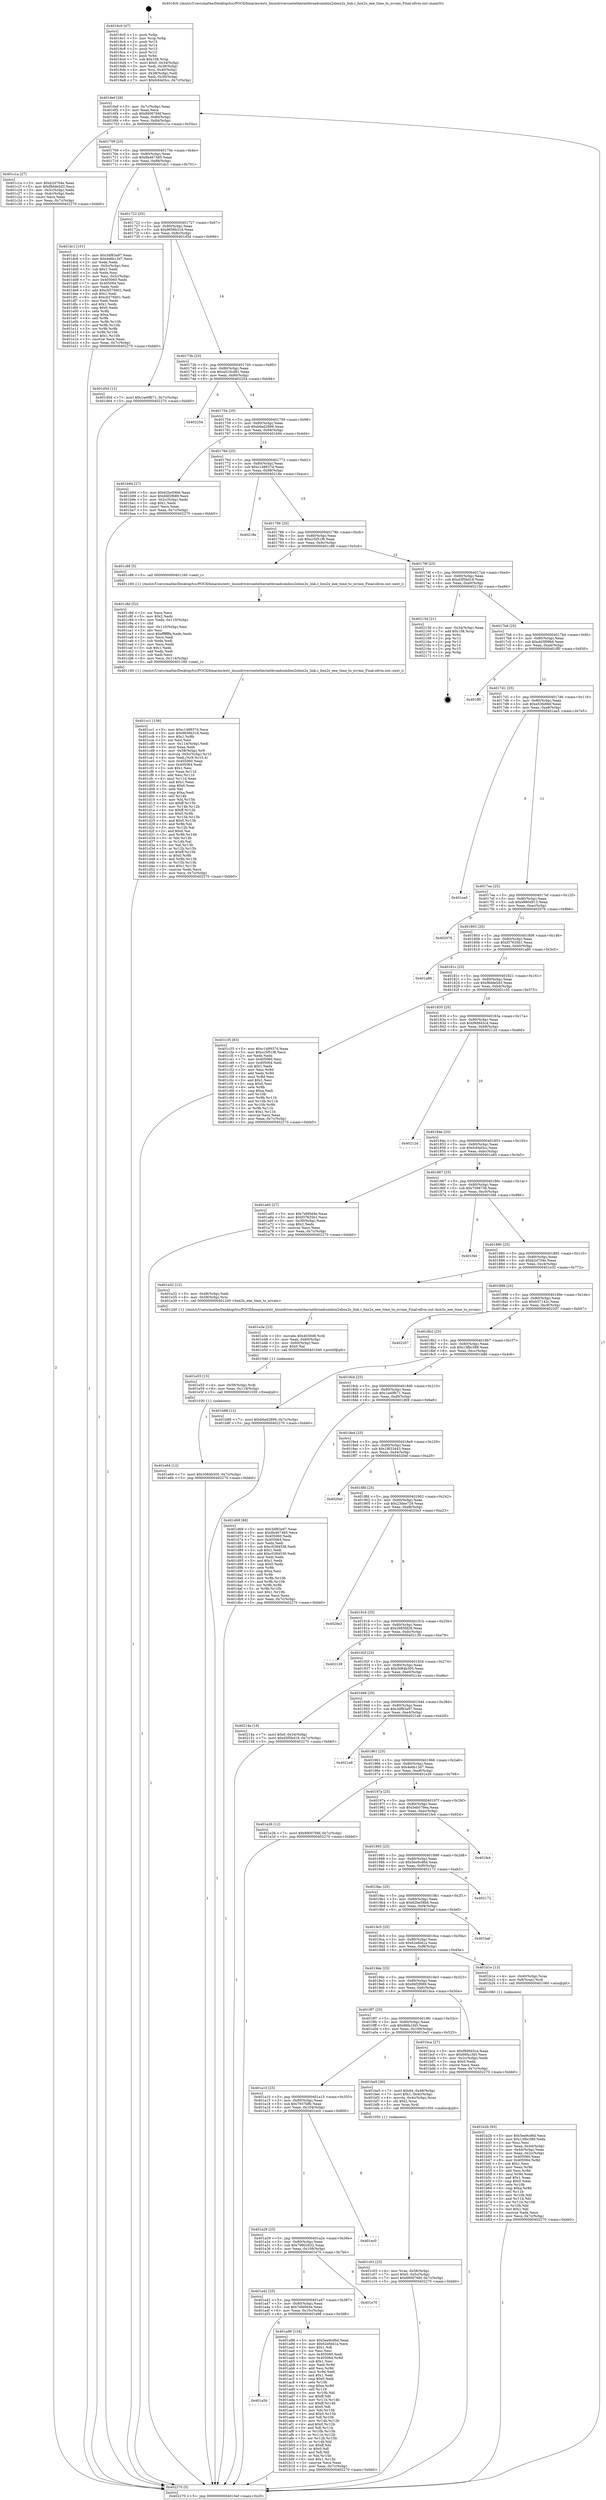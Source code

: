 digraph "0x4016c0" {
  label = "0x4016c0 (/mnt/c/Users/mathe/Desktop/tcc/POCII/binaries/extr_linuxdriversnetethernetbroadcombnx2xbnx2x_link.c_bnx2x_eee_time_to_nvram_Final-ollvm.out::main(0))"
  labelloc = "t"
  node[shape=record]

  Entry [label="",width=0.3,height=0.3,shape=circle,fillcolor=black,style=filled]
  "0x4016ef" [label="{
     0x4016ef [26]\l
     | [instrs]\l
     &nbsp;&nbsp;0x4016ef \<+3\>: mov -0x7c(%rbp),%eax\l
     &nbsp;&nbsp;0x4016f2 \<+2\>: mov %eax,%ecx\l
     &nbsp;&nbsp;0x4016f4 \<+6\>: sub $0x8900766f,%ecx\l
     &nbsp;&nbsp;0x4016fa \<+3\>: mov %eax,-0x80(%rbp)\l
     &nbsp;&nbsp;0x4016fd \<+6\>: mov %ecx,-0x84(%rbp)\l
     &nbsp;&nbsp;0x401703 \<+6\>: je 0000000000401c1a \<main+0x55a\>\l
  }"]
  "0x401c1a" [label="{
     0x401c1a [27]\l
     | [instrs]\l
     &nbsp;&nbsp;0x401c1a \<+5\>: mov $0xb2d704e,%eax\l
     &nbsp;&nbsp;0x401c1f \<+5\>: mov $0xf8dde5d3,%ecx\l
     &nbsp;&nbsp;0x401c24 \<+3\>: mov -0x5c(%rbp),%edx\l
     &nbsp;&nbsp;0x401c27 \<+3\>: cmp -0x4c(%rbp),%edx\l
     &nbsp;&nbsp;0x401c2a \<+3\>: cmovl %ecx,%eax\l
     &nbsp;&nbsp;0x401c2d \<+3\>: mov %eax,-0x7c(%rbp)\l
     &nbsp;&nbsp;0x401c30 \<+5\>: jmp 0000000000402270 \<main+0xbb0\>\l
  }"]
  "0x401709" [label="{
     0x401709 [25]\l
     | [instrs]\l
     &nbsp;&nbsp;0x401709 \<+5\>: jmp 000000000040170e \<main+0x4e\>\l
     &nbsp;&nbsp;0x40170e \<+3\>: mov -0x80(%rbp),%eax\l
     &nbsp;&nbsp;0x401711 \<+5\>: sub $0x8b467485,%eax\l
     &nbsp;&nbsp;0x401716 \<+6\>: mov %eax,-0x88(%rbp)\l
     &nbsp;&nbsp;0x40171c \<+6\>: je 0000000000401dc1 \<main+0x701\>\l
  }"]
  Exit [label="",width=0.3,height=0.3,shape=circle,fillcolor=black,style=filled,peripheries=2]
  "0x401dc1" [label="{
     0x401dc1 [101]\l
     | [instrs]\l
     &nbsp;&nbsp;0x401dc1 \<+5\>: mov $0x3df83a97,%eax\l
     &nbsp;&nbsp;0x401dc6 \<+5\>: mov $0x4e6b13d7,%ecx\l
     &nbsp;&nbsp;0x401dcb \<+2\>: xor %edx,%edx\l
     &nbsp;&nbsp;0x401dcd \<+3\>: mov -0x5c(%rbp),%esi\l
     &nbsp;&nbsp;0x401dd0 \<+3\>: sub $0x1,%edx\l
     &nbsp;&nbsp;0x401dd3 \<+2\>: sub %edx,%esi\l
     &nbsp;&nbsp;0x401dd5 \<+3\>: mov %esi,-0x5c(%rbp)\l
     &nbsp;&nbsp;0x401dd8 \<+7\>: mov 0x405060,%edx\l
     &nbsp;&nbsp;0x401ddf \<+7\>: mov 0x405064,%esi\l
     &nbsp;&nbsp;0x401de6 \<+2\>: mov %edx,%edi\l
     &nbsp;&nbsp;0x401de8 \<+6\>: add $0xcb579401,%edi\l
     &nbsp;&nbsp;0x401dee \<+3\>: sub $0x1,%edi\l
     &nbsp;&nbsp;0x401df1 \<+6\>: sub $0xcb579401,%edi\l
     &nbsp;&nbsp;0x401df7 \<+3\>: imul %edi,%edx\l
     &nbsp;&nbsp;0x401dfa \<+3\>: and $0x1,%edx\l
     &nbsp;&nbsp;0x401dfd \<+3\>: cmp $0x0,%edx\l
     &nbsp;&nbsp;0x401e00 \<+4\>: sete %r8b\l
     &nbsp;&nbsp;0x401e04 \<+3\>: cmp $0xa,%esi\l
     &nbsp;&nbsp;0x401e07 \<+4\>: setl %r9b\l
     &nbsp;&nbsp;0x401e0b \<+3\>: mov %r8b,%r10b\l
     &nbsp;&nbsp;0x401e0e \<+3\>: and %r9b,%r10b\l
     &nbsp;&nbsp;0x401e11 \<+3\>: xor %r9b,%r8b\l
     &nbsp;&nbsp;0x401e14 \<+3\>: or %r8b,%r10b\l
     &nbsp;&nbsp;0x401e17 \<+4\>: test $0x1,%r10b\l
     &nbsp;&nbsp;0x401e1b \<+3\>: cmovne %ecx,%eax\l
     &nbsp;&nbsp;0x401e1e \<+3\>: mov %eax,-0x7c(%rbp)\l
     &nbsp;&nbsp;0x401e21 \<+5\>: jmp 0000000000402270 \<main+0xbb0\>\l
  }"]
  "0x401722" [label="{
     0x401722 [25]\l
     | [instrs]\l
     &nbsp;&nbsp;0x401722 \<+5\>: jmp 0000000000401727 \<main+0x67\>\l
     &nbsp;&nbsp;0x401727 \<+3\>: mov -0x80(%rbp),%eax\l
     &nbsp;&nbsp;0x40172a \<+5\>: sub $0x9656b316,%eax\l
     &nbsp;&nbsp;0x40172f \<+6\>: mov %eax,-0x8c(%rbp)\l
     &nbsp;&nbsp;0x401735 \<+6\>: je 0000000000401d5d \<main+0x69d\>\l
  }"]
  "0x401e64" [label="{
     0x401e64 [12]\l
     | [instrs]\l
     &nbsp;&nbsp;0x401e64 \<+7\>: movl $0x3084b305,-0x7c(%rbp)\l
     &nbsp;&nbsp;0x401e6b \<+5\>: jmp 0000000000402270 \<main+0xbb0\>\l
  }"]
  "0x401d5d" [label="{
     0x401d5d [12]\l
     | [instrs]\l
     &nbsp;&nbsp;0x401d5d \<+7\>: movl $0x1ae0fb71,-0x7c(%rbp)\l
     &nbsp;&nbsp;0x401d64 \<+5\>: jmp 0000000000402270 \<main+0xbb0\>\l
  }"]
  "0x40173b" [label="{
     0x40173b [25]\l
     | [instrs]\l
     &nbsp;&nbsp;0x40173b \<+5\>: jmp 0000000000401740 \<main+0x80\>\l
     &nbsp;&nbsp;0x401740 \<+3\>: mov -0x80(%rbp),%eax\l
     &nbsp;&nbsp;0x401743 \<+5\>: sub $0xa510cd81,%eax\l
     &nbsp;&nbsp;0x401748 \<+6\>: mov %eax,-0x90(%rbp)\l
     &nbsp;&nbsp;0x40174e \<+6\>: je 0000000000402254 \<main+0xb94\>\l
  }"]
  "0x401e55" [label="{
     0x401e55 [15]\l
     | [instrs]\l
     &nbsp;&nbsp;0x401e55 \<+4\>: mov -0x58(%rbp),%rdi\l
     &nbsp;&nbsp;0x401e59 \<+6\>: mov %eax,-0x118(%rbp)\l
     &nbsp;&nbsp;0x401e5f \<+5\>: call 0000000000401030 \<free@plt\>\l
     | [calls]\l
     &nbsp;&nbsp;0x401030 \{1\} (unknown)\l
  }"]
  "0x402254" [label="{
     0x402254\l
  }", style=dashed]
  "0x401754" [label="{
     0x401754 [25]\l
     | [instrs]\l
     &nbsp;&nbsp;0x401754 \<+5\>: jmp 0000000000401759 \<main+0x99\>\l
     &nbsp;&nbsp;0x401759 \<+3\>: mov -0x80(%rbp),%eax\l
     &nbsp;&nbsp;0x40175c \<+5\>: sub $0xb6ad2899,%eax\l
     &nbsp;&nbsp;0x401761 \<+6\>: mov %eax,-0x94(%rbp)\l
     &nbsp;&nbsp;0x401767 \<+6\>: je 0000000000401b94 \<main+0x4d4\>\l
  }"]
  "0x401e3e" [label="{
     0x401e3e [23]\l
     | [instrs]\l
     &nbsp;&nbsp;0x401e3e \<+10\>: movabs $0x4030d6,%rdi\l
     &nbsp;&nbsp;0x401e48 \<+3\>: mov %eax,-0x60(%rbp)\l
     &nbsp;&nbsp;0x401e4b \<+3\>: mov -0x60(%rbp),%esi\l
     &nbsp;&nbsp;0x401e4e \<+2\>: mov $0x0,%al\l
     &nbsp;&nbsp;0x401e50 \<+5\>: call 0000000000401040 \<printf@plt\>\l
     | [calls]\l
     &nbsp;&nbsp;0x401040 \{1\} (unknown)\l
  }"]
  "0x401b94" [label="{
     0x401b94 [27]\l
     | [instrs]\l
     &nbsp;&nbsp;0x401b94 \<+5\>: mov $0x62be58b6,%eax\l
     &nbsp;&nbsp;0x401b99 \<+5\>: mov $0x66f2f689,%ecx\l
     &nbsp;&nbsp;0x401b9e \<+3\>: mov -0x2c(%rbp),%edx\l
     &nbsp;&nbsp;0x401ba1 \<+3\>: cmp $0x1,%edx\l
     &nbsp;&nbsp;0x401ba4 \<+3\>: cmovl %ecx,%eax\l
     &nbsp;&nbsp;0x401ba7 \<+3\>: mov %eax,-0x7c(%rbp)\l
     &nbsp;&nbsp;0x401baa \<+5\>: jmp 0000000000402270 \<main+0xbb0\>\l
  }"]
  "0x40176d" [label="{
     0x40176d [25]\l
     | [instrs]\l
     &nbsp;&nbsp;0x40176d \<+5\>: jmp 0000000000401772 \<main+0xb2\>\l
     &nbsp;&nbsp;0x401772 \<+3\>: mov -0x80(%rbp),%eax\l
     &nbsp;&nbsp;0x401775 \<+5\>: sub $0xc148937d,%eax\l
     &nbsp;&nbsp;0x40177a \<+6\>: mov %eax,-0x98(%rbp)\l
     &nbsp;&nbsp;0x401780 \<+6\>: je 000000000040218e \<main+0xace\>\l
  }"]
  "0x401cc1" [label="{
     0x401cc1 [156]\l
     | [instrs]\l
     &nbsp;&nbsp;0x401cc1 \<+5\>: mov $0xc148937d,%ecx\l
     &nbsp;&nbsp;0x401cc6 \<+5\>: mov $0x9656b316,%edx\l
     &nbsp;&nbsp;0x401ccb \<+3\>: mov $0x1,%r8b\l
     &nbsp;&nbsp;0x401cce \<+2\>: xor %esi,%esi\l
     &nbsp;&nbsp;0x401cd0 \<+6\>: mov -0x114(%rbp),%edi\l
     &nbsp;&nbsp;0x401cd6 \<+3\>: imul %eax,%edi\l
     &nbsp;&nbsp;0x401cd9 \<+4\>: mov -0x58(%rbp),%r9\l
     &nbsp;&nbsp;0x401cdd \<+4\>: movslq -0x5c(%rbp),%r10\l
     &nbsp;&nbsp;0x401ce1 \<+4\>: mov %edi,(%r9,%r10,4)\l
     &nbsp;&nbsp;0x401ce5 \<+7\>: mov 0x405060,%eax\l
     &nbsp;&nbsp;0x401cec \<+7\>: mov 0x405064,%edi\l
     &nbsp;&nbsp;0x401cf3 \<+3\>: sub $0x1,%esi\l
     &nbsp;&nbsp;0x401cf6 \<+3\>: mov %eax,%r11d\l
     &nbsp;&nbsp;0x401cf9 \<+3\>: add %esi,%r11d\l
     &nbsp;&nbsp;0x401cfc \<+4\>: imul %r11d,%eax\l
     &nbsp;&nbsp;0x401d00 \<+3\>: and $0x1,%eax\l
     &nbsp;&nbsp;0x401d03 \<+3\>: cmp $0x0,%eax\l
     &nbsp;&nbsp;0x401d06 \<+3\>: sete %bl\l
     &nbsp;&nbsp;0x401d09 \<+3\>: cmp $0xa,%edi\l
     &nbsp;&nbsp;0x401d0c \<+4\>: setl %r14b\l
     &nbsp;&nbsp;0x401d10 \<+3\>: mov %bl,%r15b\l
     &nbsp;&nbsp;0x401d13 \<+4\>: xor $0xff,%r15b\l
     &nbsp;&nbsp;0x401d17 \<+3\>: mov %r14b,%r12b\l
     &nbsp;&nbsp;0x401d1a \<+4\>: xor $0xff,%r12b\l
     &nbsp;&nbsp;0x401d1e \<+4\>: xor $0x0,%r8b\l
     &nbsp;&nbsp;0x401d22 \<+3\>: mov %r15b,%r13b\l
     &nbsp;&nbsp;0x401d25 \<+4\>: and $0x0,%r13b\l
     &nbsp;&nbsp;0x401d29 \<+3\>: and %r8b,%bl\l
     &nbsp;&nbsp;0x401d2c \<+3\>: mov %r12b,%al\l
     &nbsp;&nbsp;0x401d2f \<+2\>: and $0x0,%al\l
     &nbsp;&nbsp;0x401d31 \<+3\>: and %r8b,%r14b\l
     &nbsp;&nbsp;0x401d34 \<+3\>: or %bl,%r13b\l
     &nbsp;&nbsp;0x401d37 \<+3\>: or %r14b,%al\l
     &nbsp;&nbsp;0x401d3a \<+3\>: xor %al,%r13b\l
     &nbsp;&nbsp;0x401d3d \<+3\>: or %r12b,%r15b\l
     &nbsp;&nbsp;0x401d40 \<+4\>: xor $0xff,%r15b\l
     &nbsp;&nbsp;0x401d44 \<+4\>: or $0x0,%r8b\l
     &nbsp;&nbsp;0x401d48 \<+3\>: and %r8b,%r15b\l
     &nbsp;&nbsp;0x401d4b \<+3\>: or %r15b,%r13b\l
     &nbsp;&nbsp;0x401d4e \<+4\>: test $0x1,%r13b\l
     &nbsp;&nbsp;0x401d52 \<+3\>: cmovne %edx,%ecx\l
     &nbsp;&nbsp;0x401d55 \<+3\>: mov %ecx,-0x7c(%rbp)\l
     &nbsp;&nbsp;0x401d58 \<+5\>: jmp 0000000000402270 \<main+0xbb0\>\l
  }"]
  "0x40218e" [label="{
     0x40218e\l
  }", style=dashed]
  "0x401786" [label="{
     0x401786 [25]\l
     | [instrs]\l
     &nbsp;&nbsp;0x401786 \<+5\>: jmp 000000000040178b \<main+0xcb\>\l
     &nbsp;&nbsp;0x40178b \<+3\>: mov -0x80(%rbp),%eax\l
     &nbsp;&nbsp;0x40178e \<+5\>: sub $0xcc5f51f8,%eax\l
     &nbsp;&nbsp;0x401793 \<+6\>: mov %eax,-0x9c(%rbp)\l
     &nbsp;&nbsp;0x401799 \<+6\>: je 0000000000401c88 \<main+0x5c8\>\l
  }"]
  "0x401c8d" [label="{
     0x401c8d [52]\l
     | [instrs]\l
     &nbsp;&nbsp;0x401c8d \<+2\>: xor %ecx,%ecx\l
     &nbsp;&nbsp;0x401c8f \<+5\>: mov $0x2,%edx\l
     &nbsp;&nbsp;0x401c94 \<+6\>: mov %edx,-0x110(%rbp)\l
     &nbsp;&nbsp;0x401c9a \<+1\>: cltd\l
     &nbsp;&nbsp;0x401c9b \<+6\>: mov -0x110(%rbp),%esi\l
     &nbsp;&nbsp;0x401ca1 \<+2\>: idiv %esi\l
     &nbsp;&nbsp;0x401ca3 \<+6\>: imul $0xfffffffe,%edx,%edx\l
     &nbsp;&nbsp;0x401ca9 \<+2\>: mov %ecx,%edi\l
     &nbsp;&nbsp;0x401cab \<+2\>: sub %edx,%edi\l
     &nbsp;&nbsp;0x401cad \<+2\>: mov %ecx,%edx\l
     &nbsp;&nbsp;0x401caf \<+3\>: sub $0x1,%edx\l
     &nbsp;&nbsp;0x401cb2 \<+2\>: add %edx,%edi\l
     &nbsp;&nbsp;0x401cb4 \<+2\>: sub %edi,%ecx\l
     &nbsp;&nbsp;0x401cb6 \<+6\>: mov %ecx,-0x114(%rbp)\l
     &nbsp;&nbsp;0x401cbc \<+5\>: call 0000000000401160 \<next_i\>\l
     | [calls]\l
     &nbsp;&nbsp;0x401160 \{1\} (/mnt/c/Users/mathe/Desktop/tcc/POCII/binaries/extr_linuxdriversnetethernetbroadcombnx2xbnx2x_link.c_bnx2x_eee_time_to_nvram_Final-ollvm.out::next_i)\l
  }"]
  "0x401c88" [label="{
     0x401c88 [5]\l
     | [instrs]\l
     &nbsp;&nbsp;0x401c88 \<+5\>: call 0000000000401160 \<next_i\>\l
     | [calls]\l
     &nbsp;&nbsp;0x401160 \{1\} (/mnt/c/Users/mathe/Desktop/tcc/POCII/binaries/extr_linuxdriversnetethernetbroadcombnx2xbnx2x_link.c_bnx2x_eee_time_to_nvram_Final-ollvm.out::next_i)\l
  }"]
  "0x40179f" [label="{
     0x40179f [25]\l
     | [instrs]\l
     &nbsp;&nbsp;0x40179f \<+5\>: jmp 00000000004017a4 \<main+0xe4\>\l
     &nbsp;&nbsp;0x4017a4 \<+3\>: mov -0x80(%rbp),%eax\l
     &nbsp;&nbsp;0x4017a7 \<+5\>: sub $0xd3f5bd18,%eax\l
     &nbsp;&nbsp;0x4017ac \<+6\>: mov %eax,-0xa0(%rbp)\l
     &nbsp;&nbsp;0x4017b2 \<+6\>: je 000000000040215d \<main+0xa9d\>\l
  }"]
  "0x401c03" [label="{
     0x401c03 [23]\l
     | [instrs]\l
     &nbsp;&nbsp;0x401c03 \<+4\>: mov %rax,-0x58(%rbp)\l
     &nbsp;&nbsp;0x401c07 \<+7\>: movl $0x0,-0x5c(%rbp)\l
     &nbsp;&nbsp;0x401c0e \<+7\>: movl $0x8900766f,-0x7c(%rbp)\l
     &nbsp;&nbsp;0x401c15 \<+5\>: jmp 0000000000402270 \<main+0xbb0\>\l
  }"]
  "0x40215d" [label="{
     0x40215d [21]\l
     | [instrs]\l
     &nbsp;&nbsp;0x40215d \<+3\>: mov -0x34(%rbp),%eax\l
     &nbsp;&nbsp;0x402160 \<+7\>: add $0x108,%rsp\l
     &nbsp;&nbsp;0x402167 \<+1\>: pop %rbx\l
     &nbsp;&nbsp;0x402168 \<+2\>: pop %r12\l
     &nbsp;&nbsp;0x40216a \<+2\>: pop %r13\l
     &nbsp;&nbsp;0x40216c \<+2\>: pop %r14\l
     &nbsp;&nbsp;0x40216e \<+2\>: pop %r15\l
     &nbsp;&nbsp;0x402170 \<+1\>: pop %rbp\l
     &nbsp;&nbsp;0x402171 \<+1\>: ret\l
  }"]
  "0x4017b8" [label="{
     0x4017b8 [25]\l
     | [instrs]\l
     &nbsp;&nbsp;0x4017b8 \<+5\>: jmp 00000000004017bd \<main+0xfd\>\l
     &nbsp;&nbsp;0x4017bd \<+3\>: mov -0x80(%rbp),%eax\l
     &nbsp;&nbsp;0x4017c0 \<+5\>: sub $0xdd3f98b6,%eax\l
     &nbsp;&nbsp;0x4017c5 \<+6\>: mov %eax,-0xa4(%rbp)\l
     &nbsp;&nbsp;0x4017cb \<+6\>: je 0000000000401ff0 \<main+0x930\>\l
  }"]
  "0x401b2b" [label="{
     0x401b2b [93]\l
     | [instrs]\l
     &nbsp;&nbsp;0x401b2b \<+5\>: mov $0x5ee9cd6d,%ecx\l
     &nbsp;&nbsp;0x401b30 \<+5\>: mov $0x13fbc389,%edx\l
     &nbsp;&nbsp;0x401b35 \<+2\>: xor %esi,%esi\l
     &nbsp;&nbsp;0x401b37 \<+3\>: mov %eax,-0x44(%rbp)\l
     &nbsp;&nbsp;0x401b3a \<+3\>: mov -0x44(%rbp),%eax\l
     &nbsp;&nbsp;0x401b3d \<+3\>: mov %eax,-0x2c(%rbp)\l
     &nbsp;&nbsp;0x401b40 \<+7\>: mov 0x405060,%eax\l
     &nbsp;&nbsp;0x401b47 \<+8\>: mov 0x405064,%r8d\l
     &nbsp;&nbsp;0x401b4f \<+3\>: sub $0x1,%esi\l
     &nbsp;&nbsp;0x401b52 \<+3\>: mov %eax,%r9d\l
     &nbsp;&nbsp;0x401b55 \<+3\>: add %esi,%r9d\l
     &nbsp;&nbsp;0x401b58 \<+4\>: imul %r9d,%eax\l
     &nbsp;&nbsp;0x401b5c \<+3\>: and $0x1,%eax\l
     &nbsp;&nbsp;0x401b5f \<+3\>: cmp $0x0,%eax\l
     &nbsp;&nbsp;0x401b62 \<+4\>: sete %r10b\l
     &nbsp;&nbsp;0x401b66 \<+4\>: cmp $0xa,%r8d\l
     &nbsp;&nbsp;0x401b6a \<+4\>: setl %r11b\l
     &nbsp;&nbsp;0x401b6e \<+3\>: mov %r10b,%bl\l
     &nbsp;&nbsp;0x401b71 \<+3\>: and %r11b,%bl\l
     &nbsp;&nbsp;0x401b74 \<+3\>: xor %r11b,%r10b\l
     &nbsp;&nbsp;0x401b77 \<+3\>: or %r10b,%bl\l
     &nbsp;&nbsp;0x401b7a \<+3\>: test $0x1,%bl\l
     &nbsp;&nbsp;0x401b7d \<+3\>: cmovne %edx,%ecx\l
     &nbsp;&nbsp;0x401b80 \<+3\>: mov %ecx,-0x7c(%rbp)\l
     &nbsp;&nbsp;0x401b83 \<+5\>: jmp 0000000000402270 \<main+0xbb0\>\l
  }"]
  "0x401ff0" [label="{
     0x401ff0\l
  }", style=dashed]
  "0x4017d1" [label="{
     0x4017d1 [25]\l
     | [instrs]\l
     &nbsp;&nbsp;0x4017d1 \<+5\>: jmp 00000000004017d6 \<main+0x116\>\l
     &nbsp;&nbsp;0x4017d6 \<+3\>: mov -0x80(%rbp),%eax\l
     &nbsp;&nbsp;0x4017d9 \<+5\>: sub $0xe536d9ef,%eax\l
     &nbsp;&nbsp;0x4017de \<+6\>: mov %eax,-0xa8(%rbp)\l
     &nbsp;&nbsp;0x4017e4 \<+6\>: je 0000000000401ea5 \<main+0x7e5\>\l
  }"]
  "0x401a5b" [label="{
     0x401a5b\l
  }", style=dashed]
  "0x401ea5" [label="{
     0x401ea5\l
  }", style=dashed]
  "0x4017ea" [label="{
     0x4017ea [25]\l
     | [instrs]\l
     &nbsp;&nbsp;0x4017ea \<+5\>: jmp 00000000004017ef \<main+0x12f\>\l
     &nbsp;&nbsp;0x4017ef \<+3\>: mov -0x80(%rbp),%eax\l
     &nbsp;&nbsp;0x4017f2 \<+5\>: sub $0xe980d913,%eax\l
     &nbsp;&nbsp;0x4017f7 \<+6\>: mov %eax,-0xac(%rbp)\l
     &nbsp;&nbsp;0x4017fd \<+6\>: je 0000000000402076 \<main+0x9b6\>\l
  }"]
  "0x401a98" [label="{
     0x401a98 [134]\l
     | [instrs]\l
     &nbsp;&nbsp;0x401a98 \<+5\>: mov $0x5ee9cd6d,%eax\l
     &nbsp;&nbsp;0x401a9d \<+5\>: mov $0x62efd41a,%ecx\l
     &nbsp;&nbsp;0x401aa2 \<+2\>: mov $0x1,%dl\l
     &nbsp;&nbsp;0x401aa4 \<+2\>: xor %esi,%esi\l
     &nbsp;&nbsp;0x401aa6 \<+7\>: mov 0x405060,%edi\l
     &nbsp;&nbsp;0x401aad \<+8\>: mov 0x405064,%r8d\l
     &nbsp;&nbsp;0x401ab5 \<+3\>: sub $0x1,%esi\l
     &nbsp;&nbsp;0x401ab8 \<+3\>: mov %edi,%r9d\l
     &nbsp;&nbsp;0x401abb \<+3\>: add %esi,%r9d\l
     &nbsp;&nbsp;0x401abe \<+4\>: imul %r9d,%edi\l
     &nbsp;&nbsp;0x401ac2 \<+3\>: and $0x1,%edi\l
     &nbsp;&nbsp;0x401ac5 \<+3\>: cmp $0x0,%edi\l
     &nbsp;&nbsp;0x401ac8 \<+4\>: sete %r10b\l
     &nbsp;&nbsp;0x401acc \<+4\>: cmp $0xa,%r8d\l
     &nbsp;&nbsp;0x401ad0 \<+4\>: setl %r11b\l
     &nbsp;&nbsp;0x401ad4 \<+3\>: mov %r10b,%bl\l
     &nbsp;&nbsp;0x401ad7 \<+3\>: xor $0xff,%bl\l
     &nbsp;&nbsp;0x401ada \<+3\>: mov %r11b,%r14b\l
     &nbsp;&nbsp;0x401add \<+4\>: xor $0xff,%r14b\l
     &nbsp;&nbsp;0x401ae1 \<+3\>: xor $0x0,%dl\l
     &nbsp;&nbsp;0x401ae4 \<+3\>: mov %bl,%r15b\l
     &nbsp;&nbsp;0x401ae7 \<+4\>: and $0x0,%r15b\l
     &nbsp;&nbsp;0x401aeb \<+3\>: and %dl,%r10b\l
     &nbsp;&nbsp;0x401aee \<+3\>: mov %r14b,%r12b\l
     &nbsp;&nbsp;0x401af1 \<+4\>: and $0x0,%r12b\l
     &nbsp;&nbsp;0x401af5 \<+3\>: and %dl,%r11b\l
     &nbsp;&nbsp;0x401af8 \<+3\>: or %r10b,%r15b\l
     &nbsp;&nbsp;0x401afb \<+3\>: or %r11b,%r12b\l
     &nbsp;&nbsp;0x401afe \<+3\>: xor %r12b,%r15b\l
     &nbsp;&nbsp;0x401b01 \<+3\>: or %r14b,%bl\l
     &nbsp;&nbsp;0x401b04 \<+3\>: xor $0xff,%bl\l
     &nbsp;&nbsp;0x401b07 \<+3\>: or $0x0,%dl\l
     &nbsp;&nbsp;0x401b0a \<+2\>: and %dl,%bl\l
     &nbsp;&nbsp;0x401b0c \<+3\>: or %bl,%r15b\l
     &nbsp;&nbsp;0x401b0f \<+4\>: test $0x1,%r15b\l
     &nbsp;&nbsp;0x401b13 \<+3\>: cmovne %ecx,%eax\l
     &nbsp;&nbsp;0x401b16 \<+3\>: mov %eax,-0x7c(%rbp)\l
     &nbsp;&nbsp;0x401b19 \<+5\>: jmp 0000000000402270 \<main+0xbb0\>\l
  }"]
  "0x402076" [label="{
     0x402076\l
  }", style=dashed]
  "0x401803" [label="{
     0x401803 [25]\l
     | [instrs]\l
     &nbsp;&nbsp;0x401803 \<+5\>: jmp 0000000000401808 \<main+0x148\>\l
     &nbsp;&nbsp;0x401808 \<+3\>: mov -0x80(%rbp),%eax\l
     &nbsp;&nbsp;0x40180b \<+5\>: sub $0xf37635b1,%eax\l
     &nbsp;&nbsp;0x401810 \<+6\>: mov %eax,-0xb0(%rbp)\l
     &nbsp;&nbsp;0x401816 \<+6\>: je 0000000000401a80 \<main+0x3c0\>\l
  }"]
  "0x401a42" [label="{
     0x401a42 [25]\l
     | [instrs]\l
     &nbsp;&nbsp;0x401a42 \<+5\>: jmp 0000000000401a47 \<main+0x387\>\l
     &nbsp;&nbsp;0x401a47 \<+3\>: mov -0x80(%rbp),%eax\l
     &nbsp;&nbsp;0x401a4a \<+5\>: sub $0x7efd0d4e,%eax\l
     &nbsp;&nbsp;0x401a4f \<+6\>: mov %eax,-0x10c(%rbp)\l
     &nbsp;&nbsp;0x401a55 \<+6\>: je 0000000000401a98 \<main+0x3d8\>\l
  }"]
  "0x401a80" [label="{
     0x401a80\l
  }", style=dashed]
  "0x40181c" [label="{
     0x40181c [25]\l
     | [instrs]\l
     &nbsp;&nbsp;0x40181c \<+5\>: jmp 0000000000401821 \<main+0x161\>\l
     &nbsp;&nbsp;0x401821 \<+3\>: mov -0x80(%rbp),%eax\l
     &nbsp;&nbsp;0x401824 \<+5\>: sub $0xf8dde5d3,%eax\l
     &nbsp;&nbsp;0x401829 \<+6\>: mov %eax,-0xb4(%rbp)\l
     &nbsp;&nbsp;0x40182f \<+6\>: je 0000000000401c35 \<main+0x575\>\l
  }"]
  "0x401e70" [label="{
     0x401e70\l
  }", style=dashed]
  "0x401c35" [label="{
     0x401c35 [83]\l
     | [instrs]\l
     &nbsp;&nbsp;0x401c35 \<+5\>: mov $0xc148937d,%eax\l
     &nbsp;&nbsp;0x401c3a \<+5\>: mov $0xcc5f51f8,%ecx\l
     &nbsp;&nbsp;0x401c3f \<+2\>: xor %edx,%edx\l
     &nbsp;&nbsp;0x401c41 \<+7\>: mov 0x405060,%esi\l
     &nbsp;&nbsp;0x401c48 \<+7\>: mov 0x405064,%edi\l
     &nbsp;&nbsp;0x401c4f \<+3\>: sub $0x1,%edx\l
     &nbsp;&nbsp;0x401c52 \<+3\>: mov %esi,%r8d\l
     &nbsp;&nbsp;0x401c55 \<+3\>: add %edx,%r8d\l
     &nbsp;&nbsp;0x401c58 \<+4\>: imul %r8d,%esi\l
     &nbsp;&nbsp;0x401c5c \<+3\>: and $0x1,%esi\l
     &nbsp;&nbsp;0x401c5f \<+3\>: cmp $0x0,%esi\l
     &nbsp;&nbsp;0x401c62 \<+4\>: sete %r9b\l
     &nbsp;&nbsp;0x401c66 \<+3\>: cmp $0xa,%edi\l
     &nbsp;&nbsp;0x401c69 \<+4\>: setl %r10b\l
     &nbsp;&nbsp;0x401c6d \<+3\>: mov %r9b,%r11b\l
     &nbsp;&nbsp;0x401c70 \<+3\>: and %r10b,%r11b\l
     &nbsp;&nbsp;0x401c73 \<+3\>: xor %r10b,%r9b\l
     &nbsp;&nbsp;0x401c76 \<+3\>: or %r9b,%r11b\l
     &nbsp;&nbsp;0x401c79 \<+4\>: test $0x1,%r11b\l
     &nbsp;&nbsp;0x401c7d \<+3\>: cmovne %ecx,%eax\l
     &nbsp;&nbsp;0x401c80 \<+3\>: mov %eax,-0x7c(%rbp)\l
     &nbsp;&nbsp;0x401c83 \<+5\>: jmp 0000000000402270 \<main+0xbb0\>\l
  }"]
  "0x401835" [label="{
     0x401835 [25]\l
     | [instrs]\l
     &nbsp;&nbsp;0x401835 \<+5\>: jmp 000000000040183a \<main+0x17a\>\l
     &nbsp;&nbsp;0x40183a \<+3\>: mov -0x80(%rbp),%eax\l
     &nbsp;&nbsp;0x40183d \<+5\>: sub $0xf9d945c4,%eax\l
     &nbsp;&nbsp;0x401842 \<+6\>: mov %eax,-0xb8(%rbp)\l
     &nbsp;&nbsp;0x401848 \<+6\>: je 000000000040212d \<main+0xa6d\>\l
  }"]
  "0x401a29" [label="{
     0x401a29 [25]\l
     | [instrs]\l
     &nbsp;&nbsp;0x401a29 \<+5\>: jmp 0000000000401a2e \<main+0x36e\>\l
     &nbsp;&nbsp;0x401a2e \<+3\>: mov -0x80(%rbp),%eax\l
     &nbsp;&nbsp;0x401a31 \<+5\>: sub $0x79902632,%eax\l
     &nbsp;&nbsp;0x401a36 \<+6\>: mov %eax,-0x108(%rbp)\l
     &nbsp;&nbsp;0x401a3c \<+6\>: je 0000000000401e70 \<main+0x7b0\>\l
  }"]
  "0x40212d" [label="{
     0x40212d\l
  }", style=dashed]
  "0x40184e" [label="{
     0x40184e [25]\l
     | [instrs]\l
     &nbsp;&nbsp;0x40184e \<+5\>: jmp 0000000000401853 \<main+0x193\>\l
     &nbsp;&nbsp;0x401853 \<+3\>: mov -0x80(%rbp),%eax\l
     &nbsp;&nbsp;0x401856 \<+5\>: sub $0xfc64d3cc,%eax\l
     &nbsp;&nbsp;0x40185b \<+6\>: mov %eax,-0xbc(%rbp)\l
     &nbsp;&nbsp;0x401861 \<+6\>: je 0000000000401a65 \<main+0x3a5\>\l
  }"]
  "0x401ec0" [label="{
     0x401ec0\l
  }", style=dashed]
  "0x401a65" [label="{
     0x401a65 [27]\l
     | [instrs]\l
     &nbsp;&nbsp;0x401a65 \<+5\>: mov $0x7efd0d4e,%eax\l
     &nbsp;&nbsp;0x401a6a \<+5\>: mov $0xf37635b1,%ecx\l
     &nbsp;&nbsp;0x401a6f \<+3\>: mov -0x30(%rbp),%edx\l
     &nbsp;&nbsp;0x401a72 \<+3\>: cmp $0x2,%edx\l
     &nbsp;&nbsp;0x401a75 \<+3\>: cmovne %ecx,%eax\l
     &nbsp;&nbsp;0x401a78 \<+3\>: mov %eax,-0x7c(%rbp)\l
     &nbsp;&nbsp;0x401a7b \<+5\>: jmp 0000000000402270 \<main+0xbb0\>\l
  }"]
  "0x401867" [label="{
     0x401867 [25]\l
     | [instrs]\l
     &nbsp;&nbsp;0x401867 \<+5\>: jmp 000000000040186c \<main+0x1ac\>\l
     &nbsp;&nbsp;0x40186c \<+3\>: mov -0x80(%rbp),%eax\l
     &nbsp;&nbsp;0x40186f \<+5\>: sub $0x7098736,%eax\l
     &nbsp;&nbsp;0x401874 \<+6\>: mov %eax,-0xc0(%rbp)\l
     &nbsp;&nbsp;0x40187a \<+6\>: je 0000000000401f46 \<main+0x886\>\l
  }"]
  "0x402270" [label="{
     0x402270 [5]\l
     | [instrs]\l
     &nbsp;&nbsp;0x402270 \<+5\>: jmp 00000000004016ef \<main+0x2f\>\l
  }"]
  "0x4016c0" [label="{
     0x4016c0 [47]\l
     | [instrs]\l
     &nbsp;&nbsp;0x4016c0 \<+1\>: push %rbp\l
     &nbsp;&nbsp;0x4016c1 \<+3\>: mov %rsp,%rbp\l
     &nbsp;&nbsp;0x4016c4 \<+2\>: push %r15\l
     &nbsp;&nbsp;0x4016c6 \<+2\>: push %r14\l
     &nbsp;&nbsp;0x4016c8 \<+2\>: push %r13\l
     &nbsp;&nbsp;0x4016ca \<+2\>: push %r12\l
     &nbsp;&nbsp;0x4016cc \<+1\>: push %rbx\l
     &nbsp;&nbsp;0x4016cd \<+7\>: sub $0x108,%rsp\l
     &nbsp;&nbsp;0x4016d4 \<+7\>: movl $0x0,-0x34(%rbp)\l
     &nbsp;&nbsp;0x4016db \<+3\>: mov %edi,-0x38(%rbp)\l
     &nbsp;&nbsp;0x4016de \<+4\>: mov %rsi,-0x40(%rbp)\l
     &nbsp;&nbsp;0x4016e2 \<+3\>: mov -0x38(%rbp),%edi\l
     &nbsp;&nbsp;0x4016e5 \<+3\>: mov %edi,-0x30(%rbp)\l
     &nbsp;&nbsp;0x4016e8 \<+7\>: movl $0xfc64d3cc,-0x7c(%rbp)\l
  }"]
  "0x401a10" [label="{
     0x401a10 [25]\l
     | [instrs]\l
     &nbsp;&nbsp;0x401a10 \<+5\>: jmp 0000000000401a15 \<main+0x355\>\l
     &nbsp;&nbsp;0x401a15 \<+3\>: mov -0x80(%rbp),%eax\l
     &nbsp;&nbsp;0x401a18 \<+5\>: sub $0x7937bffc,%eax\l
     &nbsp;&nbsp;0x401a1d \<+6\>: mov %eax,-0x104(%rbp)\l
     &nbsp;&nbsp;0x401a23 \<+6\>: je 0000000000401ec0 \<main+0x800\>\l
  }"]
  "0x401f46" [label="{
     0x401f46\l
  }", style=dashed]
  "0x401880" [label="{
     0x401880 [25]\l
     | [instrs]\l
     &nbsp;&nbsp;0x401880 \<+5\>: jmp 0000000000401885 \<main+0x1c5\>\l
     &nbsp;&nbsp;0x401885 \<+3\>: mov -0x80(%rbp),%eax\l
     &nbsp;&nbsp;0x401888 \<+5\>: sub $0xb2d704e,%eax\l
     &nbsp;&nbsp;0x40188d \<+6\>: mov %eax,-0xc4(%rbp)\l
     &nbsp;&nbsp;0x401893 \<+6\>: je 0000000000401e32 \<main+0x772\>\l
  }"]
  "0x401be5" [label="{
     0x401be5 [30]\l
     | [instrs]\l
     &nbsp;&nbsp;0x401be5 \<+7\>: movl $0x64,-0x48(%rbp)\l
     &nbsp;&nbsp;0x401bec \<+7\>: movl $0x1,-0x4c(%rbp)\l
     &nbsp;&nbsp;0x401bf3 \<+4\>: movslq -0x4c(%rbp),%rax\l
     &nbsp;&nbsp;0x401bf7 \<+4\>: shl $0x2,%rax\l
     &nbsp;&nbsp;0x401bfb \<+3\>: mov %rax,%rdi\l
     &nbsp;&nbsp;0x401bfe \<+5\>: call 0000000000401050 \<malloc@plt\>\l
     | [calls]\l
     &nbsp;&nbsp;0x401050 \{1\} (unknown)\l
  }"]
  "0x401e32" [label="{
     0x401e32 [12]\l
     | [instrs]\l
     &nbsp;&nbsp;0x401e32 \<+3\>: mov -0x48(%rbp),%edi\l
     &nbsp;&nbsp;0x401e35 \<+4\>: mov -0x58(%rbp),%rsi\l
     &nbsp;&nbsp;0x401e39 \<+5\>: call 0000000000401240 \<bnx2x_eee_time_to_nvram\>\l
     | [calls]\l
     &nbsp;&nbsp;0x401240 \{1\} (/mnt/c/Users/mathe/Desktop/tcc/POCII/binaries/extr_linuxdriversnetethernetbroadcombnx2xbnx2x_link.c_bnx2x_eee_time_to_nvram_Final-ollvm.out::bnx2x_eee_time_to_nvram)\l
  }"]
  "0x401899" [label="{
     0x401899 [25]\l
     | [instrs]\l
     &nbsp;&nbsp;0x401899 \<+5\>: jmp 000000000040189e \<main+0x1de\>\l
     &nbsp;&nbsp;0x40189e \<+3\>: mov -0x80(%rbp),%eax\l
     &nbsp;&nbsp;0x4018a1 \<+5\>: sub $0xb57142c,%eax\l
     &nbsp;&nbsp;0x4018a6 \<+6\>: mov %eax,-0xc8(%rbp)\l
     &nbsp;&nbsp;0x4018ac \<+6\>: je 0000000000402207 \<main+0xb47\>\l
  }"]
  "0x4019f7" [label="{
     0x4019f7 [25]\l
     | [instrs]\l
     &nbsp;&nbsp;0x4019f7 \<+5\>: jmp 00000000004019fc \<main+0x33c\>\l
     &nbsp;&nbsp;0x4019fc \<+3\>: mov -0x80(%rbp),%eax\l
     &nbsp;&nbsp;0x4019ff \<+5\>: sub $0x66fa1f45,%eax\l
     &nbsp;&nbsp;0x401a04 \<+6\>: mov %eax,-0x100(%rbp)\l
     &nbsp;&nbsp;0x401a0a \<+6\>: je 0000000000401be5 \<main+0x525\>\l
  }"]
  "0x402207" [label="{
     0x402207\l
  }", style=dashed]
  "0x4018b2" [label="{
     0x4018b2 [25]\l
     | [instrs]\l
     &nbsp;&nbsp;0x4018b2 \<+5\>: jmp 00000000004018b7 \<main+0x1f7\>\l
     &nbsp;&nbsp;0x4018b7 \<+3\>: mov -0x80(%rbp),%eax\l
     &nbsp;&nbsp;0x4018ba \<+5\>: sub $0x13fbc389,%eax\l
     &nbsp;&nbsp;0x4018bf \<+6\>: mov %eax,-0xcc(%rbp)\l
     &nbsp;&nbsp;0x4018c5 \<+6\>: je 0000000000401b88 \<main+0x4c8\>\l
  }"]
  "0x401bca" [label="{
     0x401bca [27]\l
     | [instrs]\l
     &nbsp;&nbsp;0x401bca \<+5\>: mov $0xf9d945c4,%eax\l
     &nbsp;&nbsp;0x401bcf \<+5\>: mov $0x66fa1f45,%ecx\l
     &nbsp;&nbsp;0x401bd4 \<+3\>: mov -0x2c(%rbp),%edx\l
     &nbsp;&nbsp;0x401bd7 \<+3\>: cmp $0x0,%edx\l
     &nbsp;&nbsp;0x401bda \<+3\>: cmove %ecx,%eax\l
     &nbsp;&nbsp;0x401bdd \<+3\>: mov %eax,-0x7c(%rbp)\l
     &nbsp;&nbsp;0x401be0 \<+5\>: jmp 0000000000402270 \<main+0xbb0\>\l
  }"]
  "0x401b88" [label="{
     0x401b88 [12]\l
     | [instrs]\l
     &nbsp;&nbsp;0x401b88 \<+7\>: movl $0xb6ad2899,-0x7c(%rbp)\l
     &nbsp;&nbsp;0x401b8f \<+5\>: jmp 0000000000402270 \<main+0xbb0\>\l
  }"]
  "0x4018cb" [label="{
     0x4018cb [25]\l
     | [instrs]\l
     &nbsp;&nbsp;0x4018cb \<+5\>: jmp 00000000004018d0 \<main+0x210\>\l
     &nbsp;&nbsp;0x4018d0 \<+3\>: mov -0x80(%rbp),%eax\l
     &nbsp;&nbsp;0x4018d3 \<+5\>: sub $0x1ae0fb71,%eax\l
     &nbsp;&nbsp;0x4018d8 \<+6\>: mov %eax,-0xd0(%rbp)\l
     &nbsp;&nbsp;0x4018de \<+6\>: je 0000000000401d69 \<main+0x6a9\>\l
  }"]
  "0x4019de" [label="{
     0x4019de [25]\l
     | [instrs]\l
     &nbsp;&nbsp;0x4019de \<+5\>: jmp 00000000004019e3 \<main+0x323\>\l
     &nbsp;&nbsp;0x4019e3 \<+3\>: mov -0x80(%rbp),%eax\l
     &nbsp;&nbsp;0x4019e6 \<+5\>: sub $0x66f2f689,%eax\l
     &nbsp;&nbsp;0x4019eb \<+6\>: mov %eax,-0xfc(%rbp)\l
     &nbsp;&nbsp;0x4019f1 \<+6\>: je 0000000000401bca \<main+0x50a\>\l
  }"]
  "0x401d69" [label="{
     0x401d69 [88]\l
     | [instrs]\l
     &nbsp;&nbsp;0x401d69 \<+5\>: mov $0x3df83a97,%eax\l
     &nbsp;&nbsp;0x401d6e \<+5\>: mov $0x8b467485,%ecx\l
     &nbsp;&nbsp;0x401d73 \<+7\>: mov 0x405060,%edx\l
     &nbsp;&nbsp;0x401d7a \<+7\>: mov 0x405064,%esi\l
     &nbsp;&nbsp;0x401d81 \<+2\>: mov %edx,%edi\l
     &nbsp;&nbsp;0x401d83 \<+6\>: sub $0xc0384536,%edi\l
     &nbsp;&nbsp;0x401d89 \<+3\>: sub $0x1,%edi\l
     &nbsp;&nbsp;0x401d8c \<+6\>: add $0xc0384536,%edi\l
     &nbsp;&nbsp;0x401d92 \<+3\>: imul %edi,%edx\l
     &nbsp;&nbsp;0x401d95 \<+3\>: and $0x1,%edx\l
     &nbsp;&nbsp;0x401d98 \<+3\>: cmp $0x0,%edx\l
     &nbsp;&nbsp;0x401d9b \<+4\>: sete %r8b\l
     &nbsp;&nbsp;0x401d9f \<+3\>: cmp $0xa,%esi\l
     &nbsp;&nbsp;0x401da2 \<+4\>: setl %r9b\l
     &nbsp;&nbsp;0x401da6 \<+3\>: mov %r8b,%r10b\l
     &nbsp;&nbsp;0x401da9 \<+3\>: and %r9b,%r10b\l
     &nbsp;&nbsp;0x401dac \<+3\>: xor %r9b,%r8b\l
     &nbsp;&nbsp;0x401daf \<+3\>: or %r8b,%r10b\l
     &nbsp;&nbsp;0x401db2 \<+4\>: test $0x1,%r10b\l
     &nbsp;&nbsp;0x401db6 \<+3\>: cmovne %ecx,%eax\l
     &nbsp;&nbsp;0x401db9 \<+3\>: mov %eax,-0x7c(%rbp)\l
     &nbsp;&nbsp;0x401dbc \<+5\>: jmp 0000000000402270 \<main+0xbb0\>\l
  }"]
  "0x4018e4" [label="{
     0x4018e4 [25]\l
     | [instrs]\l
     &nbsp;&nbsp;0x4018e4 \<+5\>: jmp 00000000004018e9 \<main+0x229\>\l
     &nbsp;&nbsp;0x4018e9 \<+3\>: mov -0x80(%rbp),%eax\l
     &nbsp;&nbsp;0x4018ec \<+5\>: sub $0x1f633443,%eax\l
     &nbsp;&nbsp;0x4018f1 \<+6\>: mov %eax,-0xd4(%rbp)\l
     &nbsp;&nbsp;0x4018f7 \<+6\>: je 00000000004020ef \<main+0xa2f\>\l
  }"]
  "0x401b1e" [label="{
     0x401b1e [13]\l
     | [instrs]\l
     &nbsp;&nbsp;0x401b1e \<+4\>: mov -0x40(%rbp),%rax\l
     &nbsp;&nbsp;0x401b22 \<+4\>: mov 0x8(%rax),%rdi\l
     &nbsp;&nbsp;0x401b26 \<+5\>: call 0000000000401060 \<atoi@plt\>\l
     | [calls]\l
     &nbsp;&nbsp;0x401060 \{1\} (unknown)\l
  }"]
  "0x4020ef" [label="{
     0x4020ef\l
  }", style=dashed]
  "0x4018fd" [label="{
     0x4018fd [25]\l
     | [instrs]\l
     &nbsp;&nbsp;0x4018fd \<+5\>: jmp 0000000000401902 \<main+0x242\>\l
     &nbsp;&nbsp;0x401902 \<+3\>: mov -0x80(%rbp),%eax\l
     &nbsp;&nbsp;0x401905 \<+5\>: sub $0x23dee729,%eax\l
     &nbsp;&nbsp;0x40190a \<+6\>: mov %eax,-0xd8(%rbp)\l
     &nbsp;&nbsp;0x401910 \<+6\>: je 00000000004020e3 \<main+0xa23\>\l
  }"]
  "0x4019c5" [label="{
     0x4019c5 [25]\l
     | [instrs]\l
     &nbsp;&nbsp;0x4019c5 \<+5\>: jmp 00000000004019ca \<main+0x30a\>\l
     &nbsp;&nbsp;0x4019ca \<+3\>: mov -0x80(%rbp),%eax\l
     &nbsp;&nbsp;0x4019cd \<+5\>: sub $0x62efd41a,%eax\l
     &nbsp;&nbsp;0x4019d2 \<+6\>: mov %eax,-0xf8(%rbp)\l
     &nbsp;&nbsp;0x4019d8 \<+6\>: je 0000000000401b1e \<main+0x45e\>\l
  }"]
  "0x4020e3" [label="{
     0x4020e3\l
  }", style=dashed]
  "0x401916" [label="{
     0x401916 [25]\l
     | [instrs]\l
     &nbsp;&nbsp;0x401916 \<+5\>: jmp 000000000040191b \<main+0x25b\>\l
     &nbsp;&nbsp;0x40191b \<+3\>: mov -0x80(%rbp),%eax\l
     &nbsp;&nbsp;0x40191e \<+5\>: sub $0x2685fd26,%eax\l
     &nbsp;&nbsp;0x401923 \<+6\>: mov %eax,-0xdc(%rbp)\l
     &nbsp;&nbsp;0x401929 \<+6\>: je 0000000000402139 \<main+0xa79\>\l
  }"]
  "0x401baf" [label="{
     0x401baf\l
  }", style=dashed]
  "0x402139" [label="{
     0x402139\l
  }", style=dashed]
  "0x40192f" [label="{
     0x40192f [25]\l
     | [instrs]\l
     &nbsp;&nbsp;0x40192f \<+5\>: jmp 0000000000401934 \<main+0x274\>\l
     &nbsp;&nbsp;0x401934 \<+3\>: mov -0x80(%rbp),%eax\l
     &nbsp;&nbsp;0x401937 \<+5\>: sub $0x3084b305,%eax\l
     &nbsp;&nbsp;0x40193c \<+6\>: mov %eax,-0xe0(%rbp)\l
     &nbsp;&nbsp;0x401942 \<+6\>: je 000000000040214a \<main+0xa8a\>\l
  }"]
  "0x4019ac" [label="{
     0x4019ac [25]\l
     | [instrs]\l
     &nbsp;&nbsp;0x4019ac \<+5\>: jmp 00000000004019b1 \<main+0x2f1\>\l
     &nbsp;&nbsp;0x4019b1 \<+3\>: mov -0x80(%rbp),%eax\l
     &nbsp;&nbsp;0x4019b4 \<+5\>: sub $0x62be58b6,%eax\l
     &nbsp;&nbsp;0x4019b9 \<+6\>: mov %eax,-0xf4(%rbp)\l
     &nbsp;&nbsp;0x4019bf \<+6\>: je 0000000000401baf \<main+0x4ef\>\l
  }"]
  "0x40214a" [label="{
     0x40214a [19]\l
     | [instrs]\l
     &nbsp;&nbsp;0x40214a \<+7\>: movl $0x0,-0x34(%rbp)\l
     &nbsp;&nbsp;0x402151 \<+7\>: movl $0xd3f5bd18,-0x7c(%rbp)\l
     &nbsp;&nbsp;0x402158 \<+5\>: jmp 0000000000402270 \<main+0xbb0\>\l
  }"]
  "0x401948" [label="{
     0x401948 [25]\l
     | [instrs]\l
     &nbsp;&nbsp;0x401948 \<+5\>: jmp 000000000040194d \<main+0x28d\>\l
     &nbsp;&nbsp;0x40194d \<+3\>: mov -0x80(%rbp),%eax\l
     &nbsp;&nbsp;0x401950 \<+5\>: sub $0x3df83a97,%eax\l
     &nbsp;&nbsp;0x401955 \<+6\>: mov %eax,-0xe4(%rbp)\l
     &nbsp;&nbsp;0x40195b \<+6\>: je 00000000004021e8 \<main+0xb28\>\l
  }"]
  "0x402172" [label="{
     0x402172\l
  }", style=dashed]
  "0x4021e8" [label="{
     0x4021e8\l
  }", style=dashed]
  "0x401961" [label="{
     0x401961 [25]\l
     | [instrs]\l
     &nbsp;&nbsp;0x401961 \<+5\>: jmp 0000000000401966 \<main+0x2a6\>\l
     &nbsp;&nbsp;0x401966 \<+3\>: mov -0x80(%rbp),%eax\l
     &nbsp;&nbsp;0x401969 \<+5\>: sub $0x4e6b13d7,%eax\l
     &nbsp;&nbsp;0x40196e \<+6\>: mov %eax,-0xe8(%rbp)\l
     &nbsp;&nbsp;0x401974 \<+6\>: je 0000000000401e26 \<main+0x766\>\l
  }"]
  "0x401993" [label="{
     0x401993 [25]\l
     | [instrs]\l
     &nbsp;&nbsp;0x401993 \<+5\>: jmp 0000000000401998 \<main+0x2d8\>\l
     &nbsp;&nbsp;0x401998 \<+3\>: mov -0x80(%rbp),%eax\l
     &nbsp;&nbsp;0x40199b \<+5\>: sub $0x5ee9cd6d,%eax\l
     &nbsp;&nbsp;0x4019a0 \<+6\>: mov %eax,-0xf0(%rbp)\l
     &nbsp;&nbsp;0x4019a6 \<+6\>: je 0000000000402172 \<main+0xab2\>\l
  }"]
  "0x401e26" [label="{
     0x401e26 [12]\l
     | [instrs]\l
     &nbsp;&nbsp;0x401e26 \<+7\>: movl $0x8900766f,-0x7c(%rbp)\l
     &nbsp;&nbsp;0x401e2d \<+5\>: jmp 0000000000402270 \<main+0xbb0\>\l
  }"]
  "0x40197a" [label="{
     0x40197a [25]\l
     | [instrs]\l
     &nbsp;&nbsp;0x40197a \<+5\>: jmp 000000000040197f \<main+0x2bf\>\l
     &nbsp;&nbsp;0x40197f \<+3\>: mov -0x80(%rbp),%eax\l
     &nbsp;&nbsp;0x401982 \<+5\>: sub $0x5eb079ea,%eax\l
     &nbsp;&nbsp;0x401987 \<+6\>: mov %eax,-0xec(%rbp)\l
     &nbsp;&nbsp;0x40198d \<+6\>: je 0000000000401fe4 \<main+0x924\>\l
  }"]
  "0x401fe4" [label="{
     0x401fe4\l
  }", style=dashed]
  Entry -> "0x4016c0" [label=" 1"]
  "0x4016ef" -> "0x401c1a" [label=" 2"]
  "0x4016ef" -> "0x401709" [label=" 16"]
  "0x40215d" -> Exit [label=" 1"]
  "0x401709" -> "0x401dc1" [label=" 1"]
  "0x401709" -> "0x401722" [label=" 15"]
  "0x40214a" -> "0x402270" [label=" 1"]
  "0x401722" -> "0x401d5d" [label=" 1"]
  "0x401722" -> "0x40173b" [label=" 14"]
  "0x401e64" -> "0x402270" [label=" 1"]
  "0x40173b" -> "0x402254" [label=" 0"]
  "0x40173b" -> "0x401754" [label=" 14"]
  "0x401e55" -> "0x401e64" [label=" 1"]
  "0x401754" -> "0x401b94" [label=" 1"]
  "0x401754" -> "0x40176d" [label=" 13"]
  "0x401e3e" -> "0x401e55" [label=" 1"]
  "0x40176d" -> "0x40218e" [label=" 0"]
  "0x40176d" -> "0x401786" [label=" 13"]
  "0x401e32" -> "0x401e3e" [label=" 1"]
  "0x401786" -> "0x401c88" [label=" 1"]
  "0x401786" -> "0x40179f" [label=" 12"]
  "0x401e26" -> "0x402270" [label=" 1"]
  "0x40179f" -> "0x40215d" [label=" 1"]
  "0x40179f" -> "0x4017b8" [label=" 11"]
  "0x401dc1" -> "0x402270" [label=" 1"]
  "0x4017b8" -> "0x401ff0" [label=" 0"]
  "0x4017b8" -> "0x4017d1" [label=" 11"]
  "0x401d69" -> "0x402270" [label=" 1"]
  "0x4017d1" -> "0x401ea5" [label=" 0"]
  "0x4017d1" -> "0x4017ea" [label=" 11"]
  "0x401d5d" -> "0x402270" [label=" 1"]
  "0x4017ea" -> "0x402076" [label=" 0"]
  "0x4017ea" -> "0x401803" [label=" 11"]
  "0x401cc1" -> "0x402270" [label=" 1"]
  "0x401803" -> "0x401a80" [label=" 0"]
  "0x401803" -> "0x40181c" [label=" 11"]
  "0x401c88" -> "0x401c8d" [label=" 1"]
  "0x40181c" -> "0x401c35" [label=" 1"]
  "0x40181c" -> "0x401835" [label=" 10"]
  "0x401c35" -> "0x402270" [label=" 1"]
  "0x401835" -> "0x40212d" [label=" 0"]
  "0x401835" -> "0x40184e" [label=" 10"]
  "0x401c03" -> "0x402270" [label=" 1"]
  "0x40184e" -> "0x401a65" [label=" 1"]
  "0x40184e" -> "0x401867" [label=" 9"]
  "0x401a65" -> "0x402270" [label=" 1"]
  "0x4016c0" -> "0x4016ef" [label=" 1"]
  "0x402270" -> "0x4016ef" [label=" 17"]
  "0x401be5" -> "0x401c03" [label=" 1"]
  "0x401867" -> "0x401f46" [label=" 0"]
  "0x401867" -> "0x401880" [label=" 9"]
  "0x401b94" -> "0x402270" [label=" 1"]
  "0x401880" -> "0x401e32" [label=" 1"]
  "0x401880" -> "0x401899" [label=" 8"]
  "0x401b88" -> "0x402270" [label=" 1"]
  "0x401899" -> "0x402207" [label=" 0"]
  "0x401899" -> "0x4018b2" [label=" 8"]
  "0x401b1e" -> "0x401b2b" [label=" 1"]
  "0x4018b2" -> "0x401b88" [label=" 1"]
  "0x4018b2" -> "0x4018cb" [label=" 7"]
  "0x401a98" -> "0x402270" [label=" 1"]
  "0x4018cb" -> "0x401d69" [label=" 1"]
  "0x4018cb" -> "0x4018e4" [label=" 6"]
  "0x401a42" -> "0x401a98" [label=" 1"]
  "0x4018e4" -> "0x4020ef" [label=" 0"]
  "0x4018e4" -> "0x4018fd" [label=" 6"]
  "0x401c8d" -> "0x401cc1" [label=" 1"]
  "0x4018fd" -> "0x4020e3" [label=" 0"]
  "0x4018fd" -> "0x401916" [label=" 6"]
  "0x401a29" -> "0x401e70" [label=" 0"]
  "0x401916" -> "0x402139" [label=" 0"]
  "0x401916" -> "0x40192f" [label=" 6"]
  "0x401c1a" -> "0x402270" [label=" 2"]
  "0x40192f" -> "0x40214a" [label=" 1"]
  "0x40192f" -> "0x401948" [label=" 5"]
  "0x401a10" -> "0x401ec0" [label=" 0"]
  "0x401948" -> "0x4021e8" [label=" 0"]
  "0x401948" -> "0x401961" [label=" 5"]
  "0x401bca" -> "0x402270" [label=" 1"]
  "0x401961" -> "0x401e26" [label=" 1"]
  "0x401961" -> "0x40197a" [label=" 4"]
  "0x4019f7" -> "0x401be5" [label=" 1"]
  "0x40197a" -> "0x401fe4" [label=" 0"]
  "0x40197a" -> "0x401993" [label=" 4"]
  "0x4019f7" -> "0x401a10" [label=" 1"]
  "0x401993" -> "0x402172" [label=" 0"]
  "0x401993" -> "0x4019ac" [label=" 4"]
  "0x401a10" -> "0x401a29" [label=" 1"]
  "0x4019ac" -> "0x401baf" [label=" 0"]
  "0x4019ac" -> "0x4019c5" [label=" 4"]
  "0x401a29" -> "0x401a42" [label=" 1"]
  "0x4019c5" -> "0x401b1e" [label=" 1"]
  "0x4019c5" -> "0x4019de" [label=" 3"]
  "0x401a42" -> "0x401a5b" [label=" 0"]
  "0x4019de" -> "0x401bca" [label=" 1"]
  "0x4019de" -> "0x4019f7" [label=" 2"]
  "0x401b2b" -> "0x402270" [label=" 1"]
}
